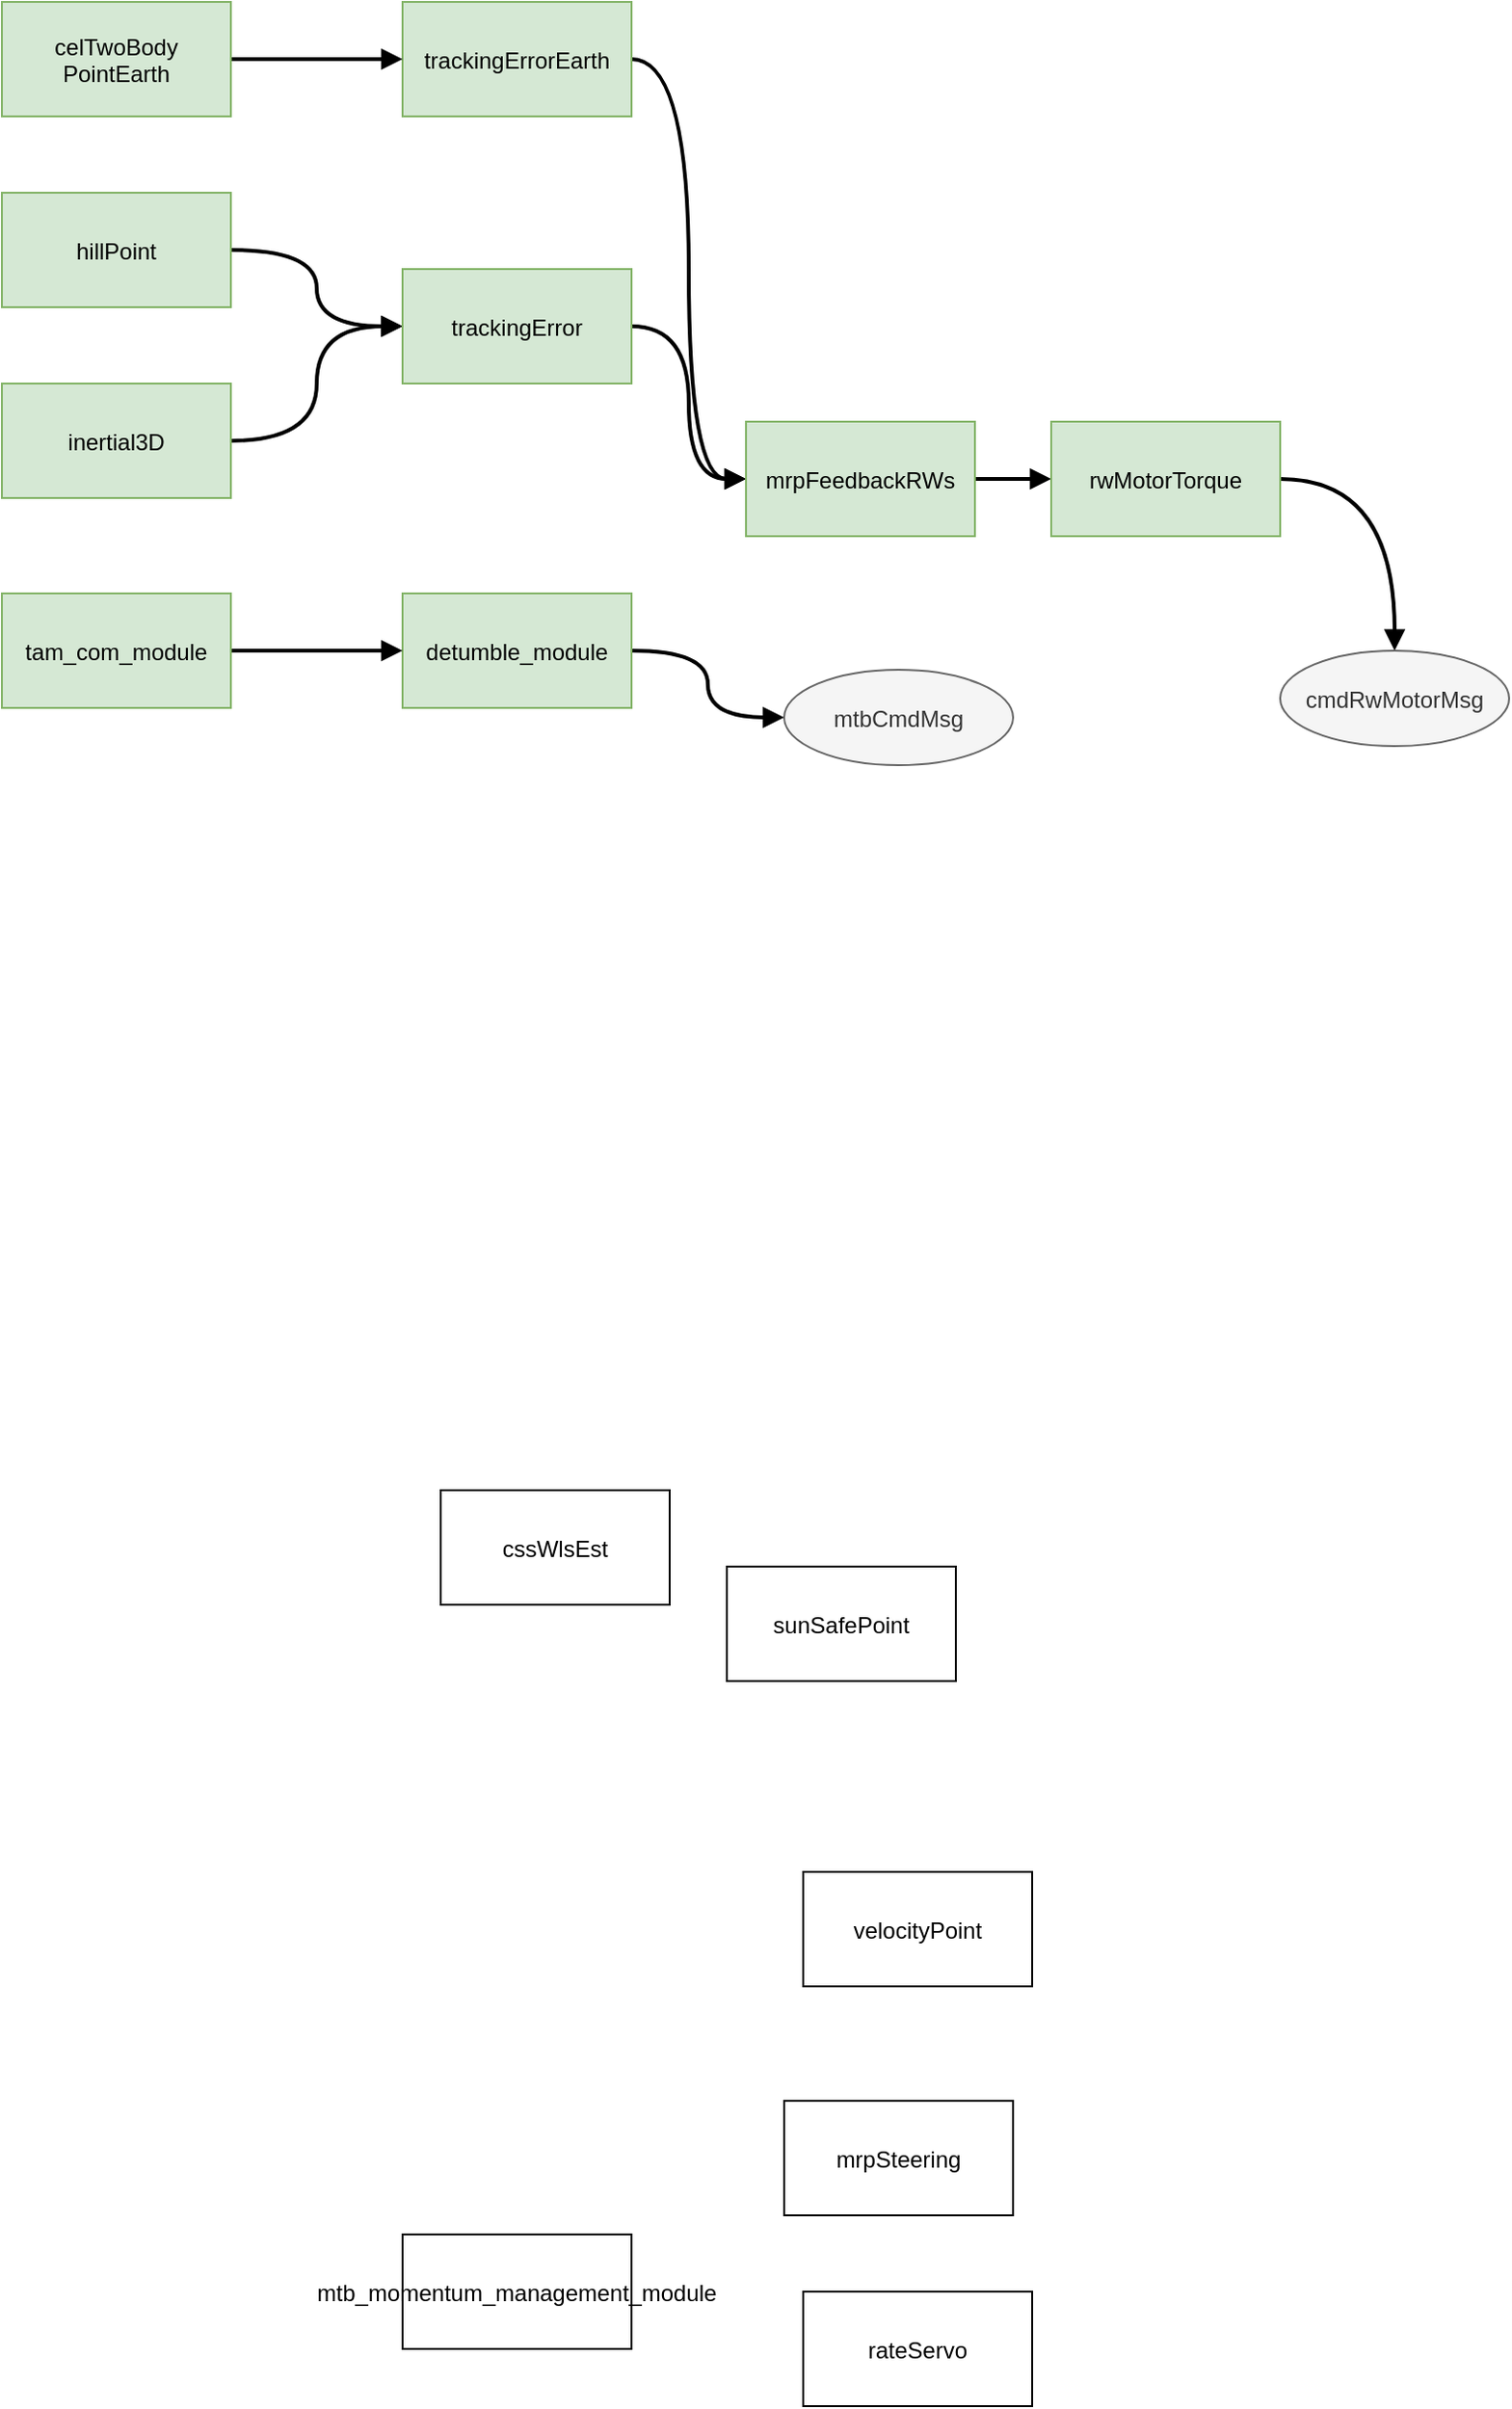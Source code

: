 <mxfile version="21.1.6" type="embed" pages="5">
  <diagram name="all modules" id="QdxzVo1HlHtMIUHuvKKe">
    <mxGraphModel dx="1364" dy="1852" grid="1" gridSize="10" guides="1" tooltips="1" connect="1" arrows="1" fold="1" page="1" pageScale="1" pageWidth="850" pageHeight="1100" math="0" shadow="0">
      <root>
        <mxCell id="1RggSYeMJD1bZqQ9p3J_-0" />
        <mxCell id="1RggSYeMJD1bZqQ9p3J_-1" parent="1RggSYeMJD1bZqQ9p3J_-0" />
        <mxCell id="1RggSYeMJD1bZqQ9p3J_-2" value="cssWlsEst" style="rounded=0;flipV=1;" vertex="1" parent="1RggSYeMJD1bZqQ9p3J_-1">
          <mxGeometry x="260" y="740" width="120" height="60" as="geometry" />
        </mxCell>
        <mxCell id="1RggSYeMJD1bZqQ9p3J_-3" style="edgeStyle=orthogonalEdgeStyle;rounded=0;orthogonalLoop=1;jettySize=auto;exitX=1;exitY=0.5;exitDx=0;exitDy=0;curved=1;endArrow=block;endFill=1;strokeWidth=2;" edge="1" parent="1RggSYeMJD1bZqQ9p3J_-1" source="1RggSYeMJD1bZqQ9p3J_-4" target="1RggSYeMJD1bZqQ9p3J_-17">
          <mxGeometry relative="1" as="geometry" />
        </mxCell>
        <mxCell id="1RggSYeMJD1bZqQ9p3J_-4" value="inertial3D" style="rounded=0;flipV=1;fillColor=#d5e8d4;strokeColor=#82b366;" vertex="1" parent="1RggSYeMJD1bZqQ9p3J_-1">
          <mxGeometry x="30" y="160" width="120" height="60" as="geometry" />
        </mxCell>
        <mxCell id="1RggSYeMJD1bZqQ9p3J_-5" style="edgeStyle=orthogonalEdgeStyle;rounded=0;orthogonalLoop=1;jettySize=auto;exitX=1;exitY=0.5;exitDx=0;exitDy=0;entryX=0;entryY=0.5;entryDx=0;entryDy=0;curved=1;endArrow=block;endFill=1;strokeWidth=2;" edge="1" parent="1RggSYeMJD1bZqQ9p3J_-1" source="1RggSYeMJD1bZqQ9p3J_-6" target="1RggSYeMJD1bZqQ9p3J_-17">
          <mxGeometry relative="1" as="geometry" />
        </mxCell>
        <mxCell id="1RggSYeMJD1bZqQ9p3J_-6" value="hillPoint" style="rounded=0;flipV=1;fillColor=#d5e8d4;strokeColor=#82b366;" vertex="1" parent="1RggSYeMJD1bZqQ9p3J_-1">
          <mxGeometry x="30" y="60" width="120" height="60" as="geometry" />
        </mxCell>
        <mxCell id="1RggSYeMJD1bZqQ9p3J_-7" style="edgeStyle=orthogonalEdgeStyle;rounded=0;orthogonalLoop=1;jettySize=auto;exitX=1;exitY=0.5;exitDx=0;exitDy=0;curved=1;endArrow=block;endFill=1;strokeWidth=2;" edge="1" parent="1RggSYeMJD1bZqQ9p3J_-1" source="1RggSYeMJD1bZqQ9p3J_-8" target="1RggSYeMJD1bZqQ9p3J_-27">
          <mxGeometry relative="1" as="geometry">
            <mxPoint x="480" y="350" as="targetPoint" />
          </mxGeometry>
        </mxCell>
        <mxCell id="1RggSYeMJD1bZqQ9p3J_-8" value="detumble_module" style="rounded=0;flipV=1;fillColor=#d5e8d4;strokeColor=#82b366;" vertex="1" parent="1RggSYeMJD1bZqQ9p3J_-1">
          <mxGeometry x="240" y="270" width="120" height="60" as="geometry" />
        </mxCell>
        <mxCell id="1RggSYeMJD1bZqQ9p3J_-9" value="mtb_momentum_management_module" style="rounded=0;flipV=1;" vertex="1" parent="1RggSYeMJD1bZqQ9p3J_-1">
          <mxGeometry x="240" y="1130" width="120" height="60" as="geometry" />
        </mxCell>
        <mxCell id="1RggSYeMJD1bZqQ9p3J_-10" style="edgeStyle=orthogonalEdgeStyle;rounded=0;orthogonalLoop=1;jettySize=auto;exitX=1;exitY=0.5;exitDx=0;exitDy=0;entryX=0;entryY=0.5;entryDx=0;entryDy=0;curved=1;endArrow=block;endFill=1;strokeWidth=2;" edge="1" parent="1RggSYeMJD1bZqQ9p3J_-1" source="1RggSYeMJD1bZqQ9p3J_-11" target="1RggSYeMJD1bZqQ9p3J_-8">
          <mxGeometry relative="1" as="geometry" />
        </mxCell>
        <mxCell id="1RggSYeMJD1bZqQ9p3J_-11" value="tam_com_module" style="rounded=0;flipV=1;fillColor=#d5e8d4;strokeColor=#82b366;" vertex="1" parent="1RggSYeMJD1bZqQ9p3J_-1">
          <mxGeometry x="30" y="270" width="120" height="60" as="geometry" />
        </mxCell>
        <mxCell id="1RggSYeMJD1bZqQ9p3J_-12" style="edgeStyle=orthogonalEdgeStyle;rounded=0;orthogonalLoop=1;jettySize=auto;exitX=1;exitY=0.5;exitDx=0;exitDy=0;entryX=0;entryY=0.5;entryDx=0;entryDy=0;curved=1;strokeWidth=2;endArrow=block;endFill=1;" edge="1" parent="1RggSYeMJD1bZqQ9p3J_-1" source="1RggSYeMJD1bZqQ9p3J_-13" target="1RggSYeMJD1bZqQ9p3J_-24">
          <mxGeometry relative="1" as="geometry" />
        </mxCell>
        <mxCell id="1RggSYeMJD1bZqQ9p3J_-13" value="trackingErrorEarth" style="rounded=0;flipV=1;fillColor=#d5e8d4;strokeColor=#82b366;" vertex="1" parent="1RggSYeMJD1bZqQ9p3J_-1">
          <mxGeometry x="240" y="-40" width="120" height="60" as="geometry" />
        </mxCell>
        <mxCell id="1RggSYeMJD1bZqQ9p3J_-14" style="edgeStyle=orthogonalEdgeStyle;rounded=0;orthogonalLoop=1;jettySize=auto;exitX=1;exitY=0.5;exitDx=0;exitDy=0;entryX=0;entryY=0.5;entryDx=0;entryDy=0;curved=1;endArrow=block;endFill=1;strokeWidth=2;" edge="1" parent="1RggSYeMJD1bZqQ9p3J_-1" source="1RggSYeMJD1bZqQ9p3J_-15" target="1RggSYeMJD1bZqQ9p3J_-13">
          <mxGeometry relative="1" as="geometry" />
        </mxCell>
        <mxCell id="1RggSYeMJD1bZqQ9p3J_-15" value="celTwoBody&#xa;PointEarth" style="rounded=0;flipV=1;fillColor=#d5e8d4;strokeColor=#82b366;" vertex="1" parent="1RggSYeMJD1bZqQ9p3J_-1">
          <mxGeometry x="30" y="-40" width="120" height="60" as="geometry" />
        </mxCell>
        <mxCell id="1RggSYeMJD1bZqQ9p3J_-16" style="edgeStyle=orthogonalEdgeStyle;rounded=0;orthogonalLoop=1;jettySize=auto;exitX=1;exitY=0.5;exitDx=0;exitDy=0;entryX=0;entryY=0.5;entryDx=0;entryDy=0;strokeWidth=2;curved=1;endArrow=block;endFill=1;" edge="1" parent="1RggSYeMJD1bZqQ9p3J_-1" source="1RggSYeMJD1bZqQ9p3J_-17" target="1RggSYeMJD1bZqQ9p3J_-24">
          <mxGeometry relative="1" as="geometry" />
        </mxCell>
        <mxCell id="1RggSYeMJD1bZqQ9p3J_-17" value="trackingError" style="rounded=0;flipV=1;fillColor=#d5e8d4;strokeColor=#82b366;" vertex="1" parent="1RggSYeMJD1bZqQ9p3J_-1">
          <mxGeometry x="240" y="100" width="120" height="60" as="geometry" />
        </mxCell>
        <mxCell id="1RggSYeMJD1bZqQ9p3J_-18" value="" style="rounded=0;" vertex="1" parent="1RggSYeMJD1bZqQ9p3J_-1">
          <mxGeometry x="450" y="940" width="120" height="60" as="geometry" />
        </mxCell>
        <mxCell id="1RggSYeMJD1bZqQ9p3J_-19" value="velocityPoint" style="rounded=0;" vertex="1" parent="1RggSYeMJD1bZqQ9p3J_-1">
          <mxGeometry x="450" y="940" width="120" height="60" as="geometry" />
        </mxCell>
        <mxCell id="1RggSYeMJD1bZqQ9p3J_-20" value="rateServo" style="rounded=0;" vertex="1" parent="1RggSYeMJD1bZqQ9p3J_-1">
          <mxGeometry x="450" y="1160" width="120" height="60" as="geometry" />
        </mxCell>
        <mxCell id="1RggSYeMJD1bZqQ9p3J_-21" value="mrpSteering" style="rounded=0;" vertex="1" parent="1RggSYeMJD1bZqQ9p3J_-1">
          <mxGeometry x="440" y="1060" width="120" height="60" as="geometry" />
        </mxCell>
        <mxCell id="1RggSYeMJD1bZqQ9p3J_-22" value="sunSafePoint" style="rounded=0;" vertex="1" parent="1RggSYeMJD1bZqQ9p3J_-1">
          <mxGeometry x="410" y="780" width="120" height="60" as="geometry" />
        </mxCell>
        <mxCell id="1RggSYeMJD1bZqQ9p3J_-23" style="edgeStyle=orthogonalEdgeStyle;rounded=0;orthogonalLoop=1;jettySize=auto;exitX=1;exitY=0.5;exitDx=0;exitDy=0;entryX=0;entryY=0.5;entryDx=0;entryDy=0;curved=1;endArrow=block;endFill=1;strokeWidth=2;" edge="1" parent="1RggSYeMJD1bZqQ9p3J_-1" source="1RggSYeMJD1bZqQ9p3J_-24" target="1RggSYeMJD1bZqQ9p3J_-26">
          <mxGeometry relative="1" as="geometry" />
        </mxCell>
        <mxCell id="1RggSYeMJD1bZqQ9p3J_-24" value="mrpFeedbackRWs" style="rounded=0;fillColor=#d5e8d4;strokeColor=#82b366;" vertex="1" parent="1RggSYeMJD1bZqQ9p3J_-1">
          <mxGeometry x="420" y="180" width="120" height="60" as="geometry" />
        </mxCell>
        <mxCell id="1RggSYeMJD1bZqQ9p3J_-25" style="edgeStyle=orthogonalEdgeStyle;rounded=0;orthogonalLoop=1;jettySize=auto;exitX=1;exitY=0.5;exitDx=0;exitDy=0;entryX=0.5;entryY=0;entryDx=0;entryDy=0;strokeWidth=2;curved=1;endArrow=block;endFill=1;" edge="1" parent="1RggSYeMJD1bZqQ9p3J_-1" source="1RggSYeMJD1bZqQ9p3J_-26" target="1RggSYeMJD1bZqQ9p3J_-28">
          <mxGeometry relative="1" as="geometry" />
        </mxCell>
        <mxCell id="1RggSYeMJD1bZqQ9p3J_-26" value="rwMotorTorque" style="rounded=0;fillColor=#d5e8d4;strokeColor=#82b366;" vertex="1" parent="1RggSYeMJD1bZqQ9p3J_-1">
          <mxGeometry x="580" y="180" width="120" height="60" as="geometry" />
        </mxCell>
        <mxCell id="1RggSYeMJD1bZqQ9p3J_-27" value="mtbCmdMsg" style="ellipse;fillColor=#f5f5f5;fontColor=#333333;strokeColor=#666666;" vertex="1" parent="1RggSYeMJD1bZqQ9p3J_-1">
          <mxGeometry x="440" y="310" width="120" height="50" as="geometry" />
        </mxCell>
        <mxCell id="1RggSYeMJD1bZqQ9p3J_-28" value="cmdRwMotorMsg" style="ellipse;fillColor=#f5f5f5;fontColor=#333333;strokeColor=#666666;" vertex="1" parent="1RggSYeMJD1bZqQ9p3J_-1">
          <mxGeometry x="700" y="300" width="120" height="50" as="geometry" />
        </mxCell>
      </root>
    </mxGraphModel>
  </diagram>
  <diagram id="Kv_r3NHm-uXgkHkXukMt" name="hill point mode">
    <mxGraphModel dx="1364" dy="1852" grid="1" gridSize="10" guides="1" tooltips="1" connect="1" arrows="1" fold="1" page="1" pageScale="1" pageWidth="850" pageHeight="1100" math="0" shadow="0">
      <root>
        <mxCell id="0" />
        <mxCell id="1" parent="0" />
        <mxCell id="3" value="cssWlsEst" style="rounded=0;flipV=1;" parent="1" vertex="1">
          <mxGeometry x="260" y="740" width="120" height="60" as="geometry" />
        </mxCell>
        <mxCell id="20" style="edgeStyle=orthogonalEdgeStyle;rounded=0;orthogonalLoop=1;jettySize=auto;exitX=1;exitY=0.5;exitDx=0;exitDy=0;curved=1;endArrow=block;endFill=1;strokeWidth=2;" parent="1" source="4" target="11" edge="1">
          <mxGeometry relative="1" as="geometry" />
        </mxCell>
        <mxCell id="4" value="inertial3D" style="rounded=0;flipV=1;fillColor=#d5e8d4;strokeColor=#82b366;" parent="1" vertex="1">
          <mxGeometry x="30" y="160" width="120" height="60" as="geometry" />
        </mxCell>
        <mxCell id="19" style="edgeStyle=orthogonalEdgeStyle;rounded=0;orthogonalLoop=1;jettySize=auto;exitX=1;exitY=0.5;exitDx=0;exitDy=0;entryX=0;entryY=0.5;entryDx=0;entryDy=0;curved=1;endArrow=block;endFill=1;strokeWidth=2;" parent="1" source="5" target="11" edge="1">
          <mxGeometry relative="1" as="geometry" />
        </mxCell>
        <mxCell id="5" value="hillPoint" style="rounded=0;flipV=1;fillColor=#fff2cc;strokeColor=#d6b656;" parent="1" vertex="1">
          <mxGeometry x="30" y="60" width="120" height="60" as="geometry" />
        </mxCell>
        <mxCell id="22" style="edgeStyle=orthogonalEdgeStyle;rounded=0;orthogonalLoop=1;jettySize=auto;exitX=1;exitY=0.5;exitDx=0;exitDy=0;curved=1;endArrow=block;endFill=1;strokeWidth=2;" parent="1" source="6" target="29" edge="1">
          <mxGeometry relative="1" as="geometry">
            <mxPoint x="480" y="350" as="targetPoint" />
          </mxGeometry>
        </mxCell>
        <mxCell id="6" value="detumble_module" style="rounded=0;flipV=1;fillColor=#d5e8d4;strokeColor=#82b366;" parent="1" vertex="1">
          <mxGeometry x="240" y="270" width="120" height="60" as="geometry" />
        </mxCell>
        <mxCell id="7" value="mtb_momentum_management_module" style="rounded=0;flipV=1;" parent="1" vertex="1">
          <mxGeometry x="240" y="1130" width="120" height="60" as="geometry" />
        </mxCell>
        <mxCell id="21" style="edgeStyle=orthogonalEdgeStyle;rounded=0;orthogonalLoop=1;jettySize=auto;exitX=1;exitY=0.5;exitDx=0;exitDy=0;entryX=0;entryY=0.5;entryDx=0;entryDy=0;curved=1;endArrow=block;endFill=1;strokeWidth=2;" parent="1" source="8" target="6" edge="1">
          <mxGeometry relative="1" as="geometry" />
        </mxCell>
        <mxCell id="8" value="tam_com_module" style="rounded=0;flipV=1;fillColor=#d5e8d4;strokeColor=#82b366;" parent="1" vertex="1">
          <mxGeometry x="30" y="270" width="120" height="60" as="geometry" />
        </mxCell>
        <mxCell id="32" style="edgeStyle=orthogonalEdgeStyle;rounded=0;orthogonalLoop=1;jettySize=auto;exitX=1;exitY=0.5;exitDx=0;exitDy=0;entryX=0;entryY=0.5;entryDx=0;entryDy=0;curved=1;strokeWidth=2;endArrow=block;endFill=1;" parent="1" source="9" target="17" edge="1">
          <mxGeometry relative="1" as="geometry" />
        </mxCell>
        <mxCell id="9" value="trackingErrorEarth" style="rounded=0;flipV=1;fillColor=#d5e8d4;strokeColor=#82b366;" parent="1" vertex="1">
          <mxGeometry x="240" y="-40" width="120" height="60" as="geometry" />
        </mxCell>
        <mxCell id="28" style="edgeStyle=orthogonalEdgeStyle;rounded=0;orthogonalLoop=1;jettySize=auto;exitX=1;exitY=0.5;exitDx=0;exitDy=0;entryX=0;entryY=0.5;entryDx=0;entryDy=0;curved=1;endArrow=block;endFill=1;strokeWidth=2;" parent="1" source="10" target="9" edge="1">
          <mxGeometry relative="1" as="geometry" />
        </mxCell>
        <mxCell id="10" value="celTwoBody&#xa;PointEarth" style="rounded=0;flipV=1;fillColor=#d5e8d4;strokeColor=#82b366;" parent="1" vertex="1">
          <mxGeometry x="30" y="-40" width="120" height="60" as="geometry" />
        </mxCell>
        <mxCell id="26" style="edgeStyle=orthogonalEdgeStyle;rounded=0;orthogonalLoop=1;jettySize=auto;exitX=1;exitY=0.5;exitDx=0;exitDy=0;entryX=0;entryY=0.5;entryDx=0;entryDy=0;strokeWidth=2;curved=1;endArrow=block;endFill=1;" parent="1" source="11" target="17" edge="1">
          <mxGeometry relative="1" as="geometry" />
        </mxCell>
        <mxCell id="11" value="trackingError" style="rounded=0;flipV=1;fillColor=#fff2cc;strokeColor=#d6b656;" parent="1" vertex="1">
          <mxGeometry x="240" y="100" width="120" height="60" as="geometry" />
        </mxCell>
        <mxCell id="12" value="" style="rounded=0;" parent="1" vertex="1">
          <mxGeometry x="450" y="940" width="120" height="60" as="geometry" />
        </mxCell>
        <mxCell id="13" value="velocityPoint" style="rounded=0;" parent="1" vertex="1">
          <mxGeometry x="450" y="940" width="120" height="60" as="geometry" />
        </mxCell>
        <mxCell id="14" value="rateServo" style="rounded=0;" parent="1" vertex="1">
          <mxGeometry x="450" y="1160" width="120" height="60" as="geometry" />
        </mxCell>
        <mxCell id="15" value="mrpSteering" style="rounded=0;" parent="1" vertex="1">
          <mxGeometry x="440" y="1060" width="120" height="60" as="geometry" />
        </mxCell>
        <mxCell id="16" value="sunSafePoint" style="rounded=0;" parent="1" vertex="1">
          <mxGeometry x="410" y="780" width="120" height="60" as="geometry" />
        </mxCell>
        <mxCell id="23" style="edgeStyle=orthogonalEdgeStyle;rounded=0;orthogonalLoop=1;jettySize=auto;exitX=1;exitY=0.5;exitDx=0;exitDy=0;entryX=0;entryY=0.5;entryDx=0;entryDy=0;curved=1;endArrow=block;endFill=1;strokeWidth=2;" parent="1" source="17" target="18" edge="1">
          <mxGeometry relative="1" as="geometry" />
        </mxCell>
        <mxCell id="17" value="mrpFeedbackRWs" style="rounded=0;fillColor=#fff2cc;strokeColor=#d6b656;" parent="1" vertex="1">
          <mxGeometry x="420" y="180" width="120" height="60" as="geometry" />
        </mxCell>
        <mxCell id="31" style="edgeStyle=orthogonalEdgeStyle;rounded=0;orthogonalLoop=1;jettySize=auto;exitX=1;exitY=0.5;exitDx=0;exitDy=0;entryX=0.5;entryY=0;entryDx=0;entryDy=0;strokeWidth=2;curved=1;endArrow=block;endFill=1;" parent="1" source="18" target="30" edge="1">
          <mxGeometry relative="1" as="geometry" />
        </mxCell>
        <mxCell id="18" value="rwMotorTorque" style="rounded=0;fillColor=#fff2cc;strokeColor=#d6b656;" parent="1" vertex="1">
          <mxGeometry x="580" y="180" width="120" height="60" as="geometry" />
        </mxCell>
        <mxCell id="29" value="mtbCmdMsg" style="ellipse;fillColor=#f5f5f5;fontColor=#333333;strokeColor=#666666;" parent="1" vertex="1">
          <mxGeometry x="440" y="310" width="120" height="50" as="geometry" />
        </mxCell>
        <mxCell id="30" value="cmdRwMotorMsg" style="ellipse;fillColor=#f5f5f5;fontColor=#333333;strokeColor=#666666;" parent="1" vertex="1">
          <mxGeometry x="700" y="300" width="120" height="50" as="geometry" />
        </mxCell>
      </root>
    </mxGraphModel>
  </diagram>
  <diagram name="earth point mode" id="_3FVmU92BS3odc0RYgMf">
    <mxGraphModel dx="1364" dy="1852" grid="1" gridSize="10" guides="1" tooltips="1" connect="1" arrows="1" fold="1" page="1" pageScale="1" pageWidth="850" pageHeight="1100" math="0" shadow="0">
      <root>
        <mxCell id="MYvtMIPbgudNM758a049-0" />
        <mxCell id="MYvtMIPbgudNM758a049-1" parent="MYvtMIPbgudNM758a049-0" />
        <mxCell id="MYvtMIPbgudNM758a049-2" value="cssWlsEst" style="rounded=0;flipV=1;" vertex="1" parent="MYvtMIPbgudNM758a049-1">
          <mxGeometry x="260" y="740" width="120" height="60" as="geometry" />
        </mxCell>
        <mxCell id="MYvtMIPbgudNM758a049-3" style="edgeStyle=orthogonalEdgeStyle;rounded=0;orthogonalLoop=1;jettySize=auto;exitX=1;exitY=0.5;exitDx=0;exitDy=0;curved=1;endArrow=block;endFill=1;strokeWidth=2;" edge="1" parent="MYvtMIPbgudNM758a049-1" source="MYvtMIPbgudNM758a049-4" target="MYvtMIPbgudNM758a049-17">
          <mxGeometry relative="1" as="geometry" />
        </mxCell>
        <mxCell id="MYvtMIPbgudNM758a049-4" value="inertial3D" style="rounded=0;flipV=1;fillColor=#d5e8d4;strokeColor=#82b366;" vertex="1" parent="MYvtMIPbgudNM758a049-1">
          <mxGeometry x="30" y="160" width="120" height="60" as="geometry" />
        </mxCell>
        <mxCell id="MYvtMIPbgudNM758a049-5" style="edgeStyle=orthogonalEdgeStyle;rounded=0;orthogonalLoop=1;jettySize=auto;exitX=1;exitY=0.5;exitDx=0;exitDy=0;entryX=0;entryY=0.5;entryDx=0;entryDy=0;curved=1;endArrow=block;endFill=1;strokeWidth=2;" edge="1" parent="MYvtMIPbgudNM758a049-1" source="MYvtMIPbgudNM758a049-6" target="MYvtMIPbgudNM758a049-17">
          <mxGeometry relative="1" as="geometry" />
        </mxCell>
        <mxCell id="MYvtMIPbgudNM758a049-6" value="hillPoint" style="rounded=0;flipV=1;fillColor=#d5e8d4;strokeColor=#82b366;" vertex="1" parent="MYvtMIPbgudNM758a049-1">
          <mxGeometry x="30" y="60" width="120" height="60" as="geometry" />
        </mxCell>
        <mxCell id="MYvtMIPbgudNM758a049-7" style="edgeStyle=orthogonalEdgeStyle;rounded=0;orthogonalLoop=1;jettySize=auto;exitX=1;exitY=0.5;exitDx=0;exitDy=0;curved=1;endArrow=block;endFill=1;strokeWidth=2;" edge="1" parent="MYvtMIPbgudNM758a049-1" source="MYvtMIPbgudNM758a049-8" target="MYvtMIPbgudNM758a049-27">
          <mxGeometry relative="1" as="geometry">
            <mxPoint x="480" y="350" as="targetPoint" />
          </mxGeometry>
        </mxCell>
        <mxCell id="MYvtMIPbgudNM758a049-8" value="detumble_module" style="rounded=0;flipV=1;fillColor=#d5e8d4;strokeColor=#82b366;" vertex="1" parent="MYvtMIPbgudNM758a049-1">
          <mxGeometry x="240" y="270" width="120" height="60" as="geometry" />
        </mxCell>
        <mxCell id="MYvtMIPbgudNM758a049-9" value="mtb_momentum_management_module" style="rounded=0;flipV=1;" vertex="1" parent="MYvtMIPbgudNM758a049-1">
          <mxGeometry x="240" y="1130" width="120" height="60" as="geometry" />
        </mxCell>
        <mxCell id="MYvtMIPbgudNM758a049-10" style="edgeStyle=orthogonalEdgeStyle;rounded=0;orthogonalLoop=1;jettySize=auto;exitX=1;exitY=0.5;exitDx=0;exitDy=0;entryX=0;entryY=0.5;entryDx=0;entryDy=0;curved=1;endArrow=block;endFill=1;strokeWidth=2;" edge="1" parent="MYvtMIPbgudNM758a049-1" source="MYvtMIPbgudNM758a049-11" target="MYvtMIPbgudNM758a049-8">
          <mxGeometry relative="1" as="geometry" />
        </mxCell>
        <mxCell id="MYvtMIPbgudNM758a049-11" value="tam_com_module" style="rounded=0;flipV=1;fillColor=#d5e8d4;strokeColor=#82b366;" vertex="1" parent="MYvtMIPbgudNM758a049-1">
          <mxGeometry x="30" y="270" width="120" height="60" as="geometry" />
        </mxCell>
        <mxCell id="MYvtMIPbgudNM758a049-12" style="edgeStyle=orthogonalEdgeStyle;rounded=0;orthogonalLoop=1;jettySize=auto;exitX=1;exitY=0.5;exitDx=0;exitDy=0;entryX=0;entryY=0.5;entryDx=0;entryDy=0;curved=1;strokeWidth=2;endArrow=block;endFill=1;" edge="1" parent="MYvtMIPbgudNM758a049-1" source="MYvtMIPbgudNM758a049-13" target="MYvtMIPbgudNM758a049-24">
          <mxGeometry relative="1" as="geometry" />
        </mxCell>
        <mxCell id="MYvtMIPbgudNM758a049-13" value="trackingErrorEarth" style="rounded=0;flipV=1;fillColor=#fff2cc;strokeColor=#d6b656;" vertex="1" parent="MYvtMIPbgudNM758a049-1">
          <mxGeometry x="240" y="-40" width="120" height="60" as="geometry" />
        </mxCell>
        <mxCell id="MYvtMIPbgudNM758a049-14" style="edgeStyle=orthogonalEdgeStyle;rounded=0;orthogonalLoop=1;jettySize=auto;exitX=1;exitY=0.5;exitDx=0;exitDy=0;entryX=0;entryY=0.5;entryDx=0;entryDy=0;curved=1;endArrow=block;endFill=1;strokeWidth=2;" edge="1" parent="MYvtMIPbgudNM758a049-1" source="MYvtMIPbgudNM758a049-15" target="MYvtMIPbgudNM758a049-13">
          <mxGeometry relative="1" as="geometry" />
        </mxCell>
        <mxCell id="MYvtMIPbgudNM758a049-15" value="celTwoBody&#xa;PointEarth" style="rounded=0;flipV=1;fillColor=#fff2cc;strokeColor=#d6b656;" vertex="1" parent="MYvtMIPbgudNM758a049-1">
          <mxGeometry x="30" y="-40" width="120" height="60" as="geometry" />
        </mxCell>
        <mxCell id="MYvtMIPbgudNM758a049-16" style="edgeStyle=orthogonalEdgeStyle;rounded=0;orthogonalLoop=1;jettySize=auto;exitX=1;exitY=0.5;exitDx=0;exitDy=0;entryX=0;entryY=0.5;entryDx=0;entryDy=0;strokeWidth=2;curved=1;endArrow=block;endFill=1;" edge="1" parent="MYvtMIPbgudNM758a049-1" source="MYvtMIPbgudNM758a049-17" target="MYvtMIPbgudNM758a049-24">
          <mxGeometry relative="1" as="geometry" />
        </mxCell>
        <mxCell id="MYvtMIPbgudNM758a049-17" value="trackingError" style="rounded=0;flipV=1;fillColor=#d5e8d4;strokeColor=#82b366;" vertex="1" parent="MYvtMIPbgudNM758a049-1">
          <mxGeometry x="240" y="100" width="120" height="60" as="geometry" />
        </mxCell>
        <mxCell id="MYvtMIPbgudNM758a049-18" value="" style="rounded=0;" vertex="1" parent="MYvtMIPbgudNM758a049-1">
          <mxGeometry x="450" y="940" width="120" height="60" as="geometry" />
        </mxCell>
        <mxCell id="MYvtMIPbgudNM758a049-19" value="velocityPoint" style="rounded=0;" vertex="1" parent="MYvtMIPbgudNM758a049-1">
          <mxGeometry x="450" y="940" width="120" height="60" as="geometry" />
        </mxCell>
        <mxCell id="MYvtMIPbgudNM758a049-20" value="rateServo" style="rounded=0;" vertex="1" parent="MYvtMIPbgudNM758a049-1">
          <mxGeometry x="450" y="1160" width="120" height="60" as="geometry" />
        </mxCell>
        <mxCell id="MYvtMIPbgudNM758a049-21" value="mrpSteering" style="rounded=0;" vertex="1" parent="MYvtMIPbgudNM758a049-1">
          <mxGeometry x="440" y="1060" width="120" height="60" as="geometry" />
        </mxCell>
        <mxCell id="MYvtMIPbgudNM758a049-22" value="sunSafePoint" style="rounded=0;" vertex="1" parent="MYvtMIPbgudNM758a049-1">
          <mxGeometry x="410" y="780" width="120" height="60" as="geometry" />
        </mxCell>
        <mxCell id="MYvtMIPbgudNM758a049-23" style="edgeStyle=orthogonalEdgeStyle;rounded=0;orthogonalLoop=1;jettySize=auto;exitX=1;exitY=0.5;exitDx=0;exitDy=0;entryX=0;entryY=0.5;entryDx=0;entryDy=0;curved=1;endArrow=block;endFill=1;strokeWidth=2;" edge="1" parent="MYvtMIPbgudNM758a049-1" source="MYvtMIPbgudNM758a049-24" target="MYvtMIPbgudNM758a049-26">
          <mxGeometry relative="1" as="geometry" />
        </mxCell>
        <mxCell id="MYvtMIPbgudNM758a049-24" value="mrpFeedbackRWs" style="rounded=0;fillColor=#fff2cc;strokeColor=#d6b656;" vertex="1" parent="MYvtMIPbgudNM758a049-1">
          <mxGeometry x="420" y="180" width="120" height="60" as="geometry" />
        </mxCell>
        <mxCell id="MYvtMIPbgudNM758a049-25" style="edgeStyle=orthogonalEdgeStyle;rounded=0;orthogonalLoop=1;jettySize=auto;exitX=1;exitY=0.5;exitDx=0;exitDy=0;entryX=0.5;entryY=0;entryDx=0;entryDy=0;strokeWidth=2;curved=1;endArrow=block;endFill=1;" edge="1" parent="MYvtMIPbgudNM758a049-1" source="MYvtMIPbgudNM758a049-26" target="MYvtMIPbgudNM758a049-28">
          <mxGeometry relative="1" as="geometry" />
        </mxCell>
        <mxCell id="MYvtMIPbgudNM758a049-26" value="rwMotorTorque" style="rounded=0;fillColor=#fff2cc;strokeColor=#d6b656;" vertex="1" parent="MYvtMIPbgudNM758a049-1">
          <mxGeometry x="580" y="180" width="120" height="60" as="geometry" />
        </mxCell>
        <mxCell id="MYvtMIPbgudNM758a049-27" value="mtbCmdMsg" style="ellipse;fillColor=#f5f5f5;fontColor=#333333;strokeColor=#666666;" vertex="1" parent="MYvtMIPbgudNM758a049-1">
          <mxGeometry x="440" y="310" width="120" height="50" as="geometry" />
        </mxCell>
        <mxCell id="MYvtMIPbgudNM758a049-28" value="cmdRwMotorMsg" style="ellipse;fillColor=#f5f5f5;fontColor=#333333;strokeColor=#666666;" vertex="1" parent="MYvtMIPbgudNM758a049-1">
          <mxGeometry x="700" y="300" width="120" height="50" as="geometry" />
        </mxCell>
      </root>
    </mxGraphModel>
  </diagram>
  <diagram name="inertial point mode" id="B7fflGUi5BfoNAcSdMZw">
    <mxGraphModel dx="1364" dy="1852" grid="1" gridSize="10" guides="1" tooltips="1" connect="1" arrows="1" fold="1" page="1" pageScale="1" pageWidth="850" pageHeight="1100" math="0" shadow="0">
      <root>
        <mxCell id="8clpCWGQl-QztiasdWDM-0" />
        <mxCell id="8clpCWGQl-QztiasdWDM-1" parent="8clpCWGQl-QztiasdWDM-0" />
        <mxCell id="8clpCWGQl-QztiasdWDM-2" value="cssWlsEst" style="rounded=0;flipV=1;" vertex="1" parent="8clpCWGQl-QztiasdWDM-1">
          <mxGeometry x="260" y="740" width="120" height="60" as="geometry" />
        </mxCell>
        <mxCell id="8clpCWGQl-QztiasdWDM-3" style="edgeStyle=orthogonalEdgeStyle;rounded=0;orthogonalLoop=1;jettySize=auto;exitX=1;exitY=0.5;exitDx=0;exitDy=0;curved=1;endArrow=block;endFill=1;strokeWidth=2;" edge="1" parent="8clpCWGQl-QztiasdWDM-1" source="8clpCWGQl-QztiasdWDM-4" target="8clpCWGQl-QztiasdWDM-17">
          <mxGeometry relative="1" as="geometry" />
        </mxCell>
        <mxCell id="8clpCWGQl-QztiasdWDM-4" value="inertial3D" style="rounded=0;flipV=1;fillColor=#fff2cc;strokeColor=#d6b656;" vertex="1" parent="8clpCWGQl-QztiasdWDM-1">
          <mxGeometry x="30" y="160" width="120" height="60" as="geometry" />
        </mxCell>
        <mxCell id="8clpCWGQl-QztiasdWDM-5" style="edgeStyle=orthogonalEdgeStyle;rounded=0;orthogonalLoop=1;jettySize=auto;exitX=1;exitY=0.5;exitDx=0;exitDy=0;entryX=0;entryY=0.5;entryDx=0;entryDy=0;curved=1;endArrow=block;endFill=1;strokeWidth=2;" edge="1" parent="8clpCWGQl-QztiasdWDM-1" source="8clpCWGQl-QztiasdWDM-6" target="8clpCWGQl-QztiasdWDM-17">
          <mxGeometry relative="1" as="geometry" />
        </mxCell>
        <mxCell id="8clpCWGQl-QztiasdWDM-6" value="hillPoint" style="rounded=0;flipV=1;fillColor=#d5e8d4;strokeColor=#82b366;" vertex="1" parent="8clpCWGQl-QztiasdWDM-1">
          <mxGeometry x="30" y="60" width="120" height="60" as="geometry" />
        </mxCell>
        <mxCell id="8clpCWGQl-QztiasdWDM-7" style="edgeStyle=orthogonalEdgeStyle;rounded=0;orthogonalLoop=1;jettySize=auto;exitX=1;exitY=0.5;exitDx=0;exitDy=0;curved=1;endArrow=block;endFill=1;strokeWidth=2;" edge="1" parent="8clpCWGQl-QztiasdWDM-1" source="8clpCWGQl-QztiasdWDM-8" target="8clpCWGQl-QztiasdWDM-27">
          <mxGeometry relative="1" as="geometry">
            <mxPoint x="480" y="350" as="targetPoint" />
          </mxGeometry>
        </mxCell>
        <mxCell id="8clpCWGQl-QztiasdWDM-8" value="detumble_module" style="rounded=0;flipV=1;fillColor=#d5e8d4;strokeColor=#82b366;" vertex="1" parent="8clpCWGQl-QztiasdWDM-1">
          <mxGeometry x="240" y="270" width="120" height="60" as="geometry" />
        </mxCell>
        <mxCell id="8clpCWGQl-QztiasdWDM-9" value="mtb_momentum_management_module" style="rounded=0;flipV=1;" vertex="1" parent="8clpCWGQl-QztiasdWDM-1">
          <mxGeometry x="240" y="1130" width="120" height="60" as="geometry" />
        </mxCell>
        <mxCell id="8clpCWGQl-QztiasdWDM-10" style="edgeStyle=orthogonalEdgeStyle;rounded=0;orthogonalLoop=1;jettySize=auto;exitX=1;exitY=0.5;exitDx=0;exitDy=0;entryX=0;entryY=0.5;entryDx=0;entryDy=0;curved=1;endArrow=block;endFill=1;strokeWidth=2;" edge="1" parent="8clpCWGQl-QztiasdWDM-1" source="8clpCWGQl-QztiasdWDM-11" target="8clpCWGQl-QztiasdWDM-8">
          <mxGeometry relative="1" as="geometry" />
        </mxCell>
        <mxCell id="8clpCWGQl-QztiasdWDM-11" value="tam_com_module" style="rounded=0;flipV=1;fillColor=#d5e8d4;strokeColor=#82b366;" vertex="1" parent="8clpCWGQl-QztiasdWDM-1">
          <mxGeometry x="30" y="270" width="120" height="60" as="geometry" />
        </mxCell>
        <mxCell id="8clpCWGQl-QztiasdWDM-12" style="edgeStyle=orthogonalEdgeStyle;rounded=0;orthogonalLoop=1;jettySize=auto;exitX=1;exitY=0.5;exitDx=0;exitDy=0;entryX=0;entryY=0.5;entryDx=0;entryDy=0;curved=1;strokeWidth=2;endArrow=block;endFill=1;" edge="1" parent="8clpCWGQl-QztiasdWDM-1" source="8clpCWGQl-QztiasdWDM-13" target="8clpCWGQl-QztiasdWDM-24">
          <mxGeometry relative="1" as="geometry" />
        </mxCell>
        <mxCell id="8clpCWGQl-QztiasdWDM-13" value="trackingErrorEarth" style="rounded=0;flipV=1;fillColor=#d5e8d4;strokeColor=#82b366;" vertex="1" parent="8clpCWGQl-QztiasdWDM-1">
          <mxGeometry x="240" y="-40" width="120" height="60" as="geometry" />
        </mxCell>
        <mxCell id="8clpCWGQl-QztiasdWDM-14" style="edgeStyle=orthogonalEdgeStyle;rounded=0;orthogonalLoop=1;jettySize=auto;exitX=1;exitY=0.5;exitDx=0;exitDy=0;entryX=0;entryY=0.5;entryDx=0;entryDy=0;curved=1;endArrow=block;endFill=1;strokeWidth=2;" edge="1" parent="8clpCWGQl-QztiasdWDM-1" source="8clpCWGQl-QztiasdWDM-15" target="8clpCWGQl-QztiasdWDM-13">
          <mxGeometry relative="1" as="geometry" />
        </mxCell>
        <mxCell id="8clpCWGQl-QztiasdWDM-15" value="celTwoBody&#xa;PointEarth" style="rounded=0;flipV=1;fillColor=#d5e8d4;strokeColor=#82b366;" vertex="1" parent="8clpCWGQl-QztiasdWDM-1">
          <mxGeometry x="30" y="-40" width="120" height="60" as="geometry" />
        </mxCell>
        <mxCell id="8clpCWGQl-QztiasdWDM-16" style="edgeStyle=orthogonalEdgeStyle;rounded=0;orthogonalLoop=1;jettySize=auto;exitX=1;exitY=0.5;exitDx=0;exitDy=0;entryX=0;entryY=0.5;entryDx=0;entryDy=0;strokeWidth=2;curved=1;endArrow=block;endFill=1;" edge="1" parent="8clpCWGQl-QztiasdWDM-1" source="8clpCWGQl-QztiasdWDM-17" target="8clpCWGQl-QztiasdWDM-24">
          <mxGeometry relative="1" as="geometry" />
        </mxCell>
        <mxCell id="8clpCWGQl-QztiasdWDM-17" value="trackingError" style="rounded=0;flipV=1;fillColor=#fff2cc;strokeColor=#d6b656;" vertex="1" parent="8clpCWGQl-QztiasdWDM-1">
          <mxGeometry x="240" y="100" width="120" height="60" as="geometry" />
        </mxCell>
        <mxCell id="8clpCWGQl-QztiasdWDM-18" value="" style="rounded=0;" vertex="1" parent="8clpCWGQl-QztiasdWDM-1">
          <mxGeometry x="450" y="940" width="120" height="60" as="geometry" />
        </mxCell>
        <mxCell id="8clpCWGQl-QztiasdWDM-19" value="velocityPoint" style="rounded=0;" vertex="1" parent="8clpCWGQl-QztiasdWDM-1">
          <mxGeometry x="450" y="940" width="120" height="60" as="geometry" />
        </mxCell>
        <mxCell id="8clpCWGQl-QztiasdWDM-20" value="rateServo" style="rounded=0;" vertex="1" parent="8clpCWGQl-QztiasdWDM-1">
          <mxGeometry x="450" y="1160" width="120" height="60" as="geometry" />
        </mxCell>
        <mxCell id="8clpCWGQl-QztiasdWDM-21" value="mrpSteering" style="rounded=0;" vertex="1" parent="8clpCWGQl-QztiasdWDM-1">
          <mxGeometry x="440" y="1060" width="120" height="60" as="geometry" />
        </mxCell>
        <mxCell id="8clpCWGQl-QztiasdWDM-22" value="sunSafePoint" style="rounded=0;" vertex="1" parent="8clpCWGQl-QztiasdWDM-1">
          <mxGeometry x="410" y="780" width="120" height="60" as="geometry" />
        </mxCell>
        <mxCell id="8clpCWGQl-QztiasdWDM-23" style="edgeStyle=orthogonalEdgeStyle;rounded=0;orthogonalLoop=1;jettySize=auto;exitX=1;exitY=0.5;exitDx=0;exitDy=0;entryX=0;entryY=0.5;entryDx=0;entryDy=0;curved=1;endArrow=block;endFill=1;strokeWidth=2;" edge="1" parent="8clpCWGQl-QztiasdWDM-1" source="8clpCWGQl-QztiasdWDM-24" target="8clpCWGQl-QztiasdWDM-26">
          <mxGeometry relative="1" as="geometry" />
        </mxCell>
        <mxCell id="8clpCWGQl-QztiasdWDM-24" value="mrpFeedbackRWs" style="rounded=0;fillColor=#fff2cc;strokeColor=#d6b656;" vertex="1" parent="8clpCWGQl-QztiasdWDM-1">
          <mxGeometry x="420" y="180" width="120" height="60" as="geometry" />
        </mxCell>
        <mxCell id="8clpCWGQl-QztiasdWDM-25" style="edgeStyle=orthogonalEdgeStyle;rounded=0;orthogonalLoop=1;jettySize=auto;exitX=1;exitY=0.5;exitDx=0;exitDy=0;entryX=0.5;entryY=0;entryDx=0;entryDy=0;strokeWidth=2;curved=1;endArrow=block;endFill=1;" edge="1" parent="8clpCWGQl-QztiasdWDM-1" source="8clpCWGQl-QztiasdWDM-26" target="8clpCWGQl-QztiasdWDM-28">
          <mxGeometry relative="1" as="geometry" />
        </mxCell>
        <mxCell id="8clpCWGQl-QztiasdWDM-26" value="rwMotorTorque" style="rounded=0;fillColor=#fff2cc;strokeColor=#d6b656;" vertex="1" parent="8clpCWGQl-QztiasdWDM-1">
          <mxGeometry x="580" y="180" width="120" height="60" as="geometry" />
        </mxCell>
        <mxCell id="8clpCWGQl-QztiasdWDM-27" value="mtbCmdMsg" style="ellipse;fillColor=#f5f5f5;fontColor=#333333;strokeColor=#666666;" vertex="1" parent="8clpCWGQl-QztiasdWDM-1">
          <mxGeometry x="440" y="310" width="120" height="50" as="geometry" />
        </mxCell>
        <mxCell id="8clpCWGQl-QztiasdWDM-28" value="cmdRwMotorMsg" style="ellipse;fillColor=#f5f5f5;fontColor=#333333;strokeColor=#666666;" vertex="1" parent="8clpCWGQl-QztiasdWDM-1">
          <mxGeometry x="700" y="300" width="120" height="50" as="geometry" />
        </mxCell>
      </root>
    </mxGraphModel>
  </diagram>
  <diagram name="tam detumble mode" id="rw9dmUqGN17QW5YvZyo_">
    <mxGraphModel dx="1364" dy="1852" grid="1" gridSize="10" guides="1" tooltips="1" connect="1" arrows="1" fold="1" page="1" pageScale="1" pageWidth="850" pageHeight="1100" math="0" shadow="0">
      <root>
        <mxCell id="0fPNwR4L7J8YSjdN7Hmu-0" />
        <mxCell id="0fPNwR4L7J8YSjdN7Hmu-1" parent="0fPNwR4L7J8YSjdN7Hmu-0" />
        <mxCell id="0fPNwR4L7J8YSjdN7Hmu-2" value="cssWlsEst" style="rounded=0;flipV=1;" vertex="1" parent="0fPNwR4L7J8YSjdN7Hmu-1">
          <mxGeometry x="260" y="740" width="120" height="60" as="geometry" />
        </mxCell>
        <mxCell id="0fPNwR4L7J8YSjdN7Hmu-3" style="edgeStyle=orthogonalEdgeStyle;rounded=0;orthogonalLoop=1;jettySize=auto;exitX=1;exitY=0.5;exitDx=0;exitDy=0;curved=1;endArrow=block;endFill=1;strokeWidth=2;" edge="1" parent="0fPNwR4L7J8YSjdN7Hmu-1" source="0fPNwR4L7J8YSjdN7Hmu-4" target="0fPNwR4L7J8YSjdN7Hmu-17">
          <mxGeometry relative="1" as="geometry" />
        </mxCell>
        <mxCell id="0fPNwR4L7J8YSjdN7Hmu-4" value="inertial3D" style="rounded=0;flipV=1;fillColor=#d5e8d4;strokeColor=#82b366;" vertex="1" parent="0fPNwR4L7J8YSjdN7Hmu-1">
          <mxGeometry x="30" y="160" width="120" height="60" as="geometry" />
        </mxCell>
        <mxCell id="0fPNwR4L7J8YSjdN7Hmu-5" style="edgeStyle=orthogonalEdgeStyle;rounded=0;orthogonalLoop=1;jettySize=auto;exitX=1;exitY=0.5;exitDx=0;exitDy=0;entryX=0;entryY=0.5;entryDx=0;entryDy=0;curved=1;endArrow=block;endFill=1;strokeWidth=2;" edge="1" parent="0fPNwR4L7J8YSjdN7Hmu-1" source="0fPNwR4L7J8YSjdN7Hmu-6" target="0fPNwR4L7J8YSjdN7Hmu-17">
          <mxGeometry relative="1" as="geometry" />
        </mxCell>
        <mxCell id="0fPNwR4L7J8YSjdN7Hmu-6" value="hillPoint" style="rounded=0;flipV=1;fillColor=#d5e8d4;strokeColor=#82b366;" vertex="1" parent="0fPNwR4L7J8YSjdN7Hmu-1">
          <mxGeometry x="30" y="60" width="120" height="60" as="geometry" />
        </mxCell>
        <mxCell id="0fPNwR4L7J8YSjdN7Hmu-7" style="edgeStyle=orthogonalEdgeStyle;rounded=0;orthogonalLoop=1;jettySize=auto;exitX=1;exitY=0.5;exitDx=0;exitDy=0;curved=1;endArrow=block;endFill=1;strokeWidth=2;" edge="1" parent="0fPNwR4L7J8YSjdN7Hmu-1" source="0fPNwR4L7J8YSjdN7Hmu-8" target="0fPNwR4L7J8YSjdN7Hmu-27">
          <mxGeometry relative="1" as="geometry">
            <mxPoint x="480" y="350" as="targetPoint" />
          </mxGeometry>
        </mxCell>
        <mxCell id="0fPNwR4L7J8YSjdN7Hmu-8" value="detumble_module" style="rounded=0;flipV=1;fillColor=#fff2cc;strokeColor=#d6b656;" vertex="1" parent="0fPNwR4L7J8YSjdN7Hmu-1">
          <mxGeometry x="240" y="270" width="120" height="60" as="geometry" />
        </mxCell>
        <mxCell id="0fPNwR4L7J8YSjdN7Hmu-9" value="mtb_momentum_management_module" style="rounded=0;flipV=1;" vertex="1" parent="0fPNwR4L7J8YSjdN7Hmu-1">
          <mxGeometry x="240" y="1130" width="120" height="60" as="geometry" />
        </mxCell>
        <mxCell id="0fPNwR4L7J8YSjdN7Hmu-10" style="edgeStyle=orthogonalEdgeStyle;rounded=0;orthogonalLoop=1;jettySize=auto;exitX=1;exitY=0.5;exitDx=0;exitDy=0;entryX=0;entryY=0.5;entryDx=0;entryDy=0;curved=1;endArrow=block;endFill=1;strokeWidth=2;" edge="1" parent="0fPNwR4L7J8YSjdN7Hmu-1" source="0fPNwR4L7J8YSjdN7Hmu-11" target="0fPNwR4L7J8YSjdN7Hmu-8">
          <mxGeometry relative="1" as="geometry" />
        </mxCell>
        <mxCell id="0fPNwR4L7J8YSjdN7Hmu-11" value="tam_com_module" style="rounded=0;flipV=1;fillColor=#fff2cc;strokeColor=#d6b656;" vertex="1" parent="0fPNwR4L7J8YSjdN7Hmu-1">
          <mxGeometry x="30" y="270" width="120" height="60" as="geometry" />
        </mxCell>
        <mxCell id="0fPNwR4L7J8YSjdN7Hmu-12" style="edgeStyle=orthogonalEdgeStyle;rounded=0;orthogonalLoop=1;jettySize=auto;exitX=1;exitY=0.5;exitDx=0;exitDy=0;entryX=0;entryY=0.5;entryDx=0;entryDy=0;curved=1;strokeWidth=2;endArrow=block;endFill=1;" edge="1" parent="0fPNwR4L7J8YSjdN7Hmu-1" source="0fPNwR4L7J8YSjdN7Hmu-13" target="0fPNwR4L7J8YSjdN7Hmu-24">
          <mxGeometry relative="1" as="geometry" />
        </mxCell>
        <mxCell id="0fPNwR4L7J8YSjdN7Hmu-13" value="trackingErrorEarth" style="rounded=0;flipV=1;fillColor=#d5e8d4;strokeColor=#82b366;" vertex="1" parent="0fPNwR4L7J8YSjdN7Hmu-1">
          <mxGeometry x="240" y="-40" width="120" height="60" as="geometry" />
        </mxCell>
        <mxCell id="0fPNwR4L7J8YSjdN7Hmu-14" style="edgeStyle=orthogonalEdgeStyle;rounded=0;orthogonalLoop=1;jettySize=auto;exitX=1;exitY=0.5;exitDx=0;exitDy=0;entryX=0;entryY=0.5;entryDx=0;entryDy=0;curved=1;endArrow=block;endFill=1;strokeWidth=2;" edge="1" parent="0fPNwR4L7J8YSjdN7Hmu-1" source="0fPNwR4L7J8YSjdN7Hmu-15" target="0fPNwR4L7J8YSjdN7Hmu-13">
          <mxGeometry relative="1" as="geometry" />
        </mxCell>
        <mxCell id="0fPNwR4L7J8YSjdN7Hmu-15" value="celTwoBody&#xa;PointEarth" style="rounded=0;flipV=1;fillColor=#d5e8d4;strokeColor=#82b366;" vertex="1" parent="0fPNwR4L7J8YSjdN7Hmu-1">
          <mxGeometry x="30" y="-40" width="120" height="60" as="geometry" />
        </mxCell>
        <mxCell id="0fPNwR4L7J8YSjdN7Hmu-16" style="edgeStyle=orthogonalEdgeStyle;rounded=0;orthogonalLoop=1;jettySize=auto;exitX=1;exitY=0.5;exitDx=0;exitDy=0;entryX=0;entryY=0.5;entryDx=0;entryDy=0;strokeWidth=2;curved=1;endArrow=block;endFill=1;" edge="1" parent="0fPNwR4L7J8YSjdN7Hmu-1" source="0fPNwR4L7J8YSjdN7Hmu-17" target="0fPNwR4L7J8YSjdN7Hmu-24">
          <mxGeometry relative="1" as="geometry" />
        </mxCell>
        <mxCell id="0fPNwR4L7J8YSjdN7Hmu-17" value="trackingError" style="rounded=0;flipV=1;fillColor=#d5e8d4;strokeColor=#82b366;" vertex="1" parent="0fPNwR4L7J8YSjdN7Hmu-1">
          <mxGeometry x="240" y="100" width="120" height="60" as="geometry" />
        </mxCell>
        <mxCell id="0fPNwR4L7J8YSjdN7Hmu-18" value="" style="rounded=0;" vertex="1" parent="0fPNwR4L7J8YSjdN7Hmu-1">
          <mxGeometry x="450" y="940" width="120" height="60" as="geometry" />
        </mxCell>
        <mxCell id="0fPNwR4L7J8YSjdN7Hmu-19" value="velocityPoint" style="rounded=0;" vertex="1" parent="0fPNwR4L7J8YSjdN7Hmu-1">
          <mxGeometry x="450" y="940" width="120" height="60" as="geometry" />
        </mxCell>
        <mxCell id="0fPNwR4L7J8YSjdN7Hmu-20" value="rateServo" style="rounded=0;" vertex="1" parent="0fPNwR4L7J8YSjdN7Hmu-1">
          <mxGeometry x="450" y="1160" width="120" height="60" as="geometry" />
        </mxCell>
        <mxCell id="0fPNwR4L7J8YSjdN7Hmu-21" value="mrpSteering" style="rounded=0;" vertex="1" parent="0fPNwR4L7J8YSjdN7Hmu-1">
          <mxGeometry x="440" y="1060" width="120" height="60" as="geometry" />
        </mxCell>
        <mxCell id="0fPNwR4L7J8YSjdN7Hmu-22" value="sunSafePoint" style="rounded=0;" vertex="1" parent="0fPNwR4L7J8YSjdN7Hmu-1">
          <mxGeometry x="410" y="780" width="120" height="60" as="geometry" />
        </mxCell>
        <mxCell id="0fPNwR4L7J8YSjdN7Hmu-23" style="edgeStyle=orthogonalEdgeStyle;rounded=0;orthogonalLoop=1;jettySize=auto;exitX=1;exitY=0.5;exitDx=0;exitDy=0;entryX=0;entryY=0.5;entryDx=0;entryDy=0;curved=1;endArrow=block;endFill=1;strokeWidth=2;" edge="1" parent="0fPNwR4L7J8YSjdN7Hmu-1" source="0fPNwR4L7J8YSjdN7Hmu-24" target="0fPNwR4L7J8YSjdN7Hmu-26">
          <mxGeometry relative="1" as="geometry" />
        </mxCell>
        <mxCell id="0fPNwR4L7J8YSjdN7Hmu-24" value="mrpFeedbackRWs" style="rounded=0;fillColor=#d5e8d4;strokeColor=#82b366;" vertex="1" parent="0fPNwR4L7J8YSjdN7Hmu-1">
          <mxGeometry x="420" y="180" width="120" height="60" as="geometry" />
        </mxCell>
        <mxCell id="0fPNwR4L7J8YSjdN7Hmu-25" style="edgeStyle=orthogonalEdgeStyle;rounded=0;orthogonalLoop=1;jettySize=auto;exitX=1;exitY=0.5;exitDx=0;exitDy=0;entryX=0.5;entryY=0;entryDx=0;entryDy=0;strokeWidth=2;curved=1;endArrow=block;endFill=1;" edge="1" parent="0fPNwR4L7J8YSjdN7Hmu-1" source="0fPNwR4L7J8YSjdN7Hmu-26" target="0fPNwR4L7J8YSjdN7Hmu-28">
          <mxGeometry relative="1" as="geometry" />
        </mxCell>
        <mxCell id="0fPNwR4L7J8YSjdN7Hmu-26" value="rwMotorTorque" style="rounded=0;fillColor=#d5e8d4;strokeColor=#82b366;" vertex="1" parent="0fPNwR4L7J8YSjdN7Hmu-1">
          <mxGeometry x="580" y="180" width="120" height="60" as="geometry" />
        </mxCell>
        <mxCell id="0fPNwR4L7J8YSjdN7Hmu-27" value="mtbCmdMsg" style="ellipse;fillColor=#f5f5f5;fontColor=#333333;strokeColor=#666666;" vertex="1" parent="0fPNwR4L7J8YSjdN7Hmu-1">
          <mxGeometry x="440" y="310" width="120" height="50" as="geometry" />
        </mxCell>
        <mxCell id="0fPNwR4L7J8YSjdN7Hmu-28" value="cmdRwMotorMsg" style="ellipse;fillColor=#f5f5f5;fontColor=#333333;strokeColor=#666666;" vertex="1" parent="0fPNwR4L7J8YSjdN7Hmu-1">
          <mxGeometry x="700" y="300" width="120" height="50" as="geometry" />
        </mxCell>
      </root>
    </mxGraphModel>
  </diagram>
</mxfile>
